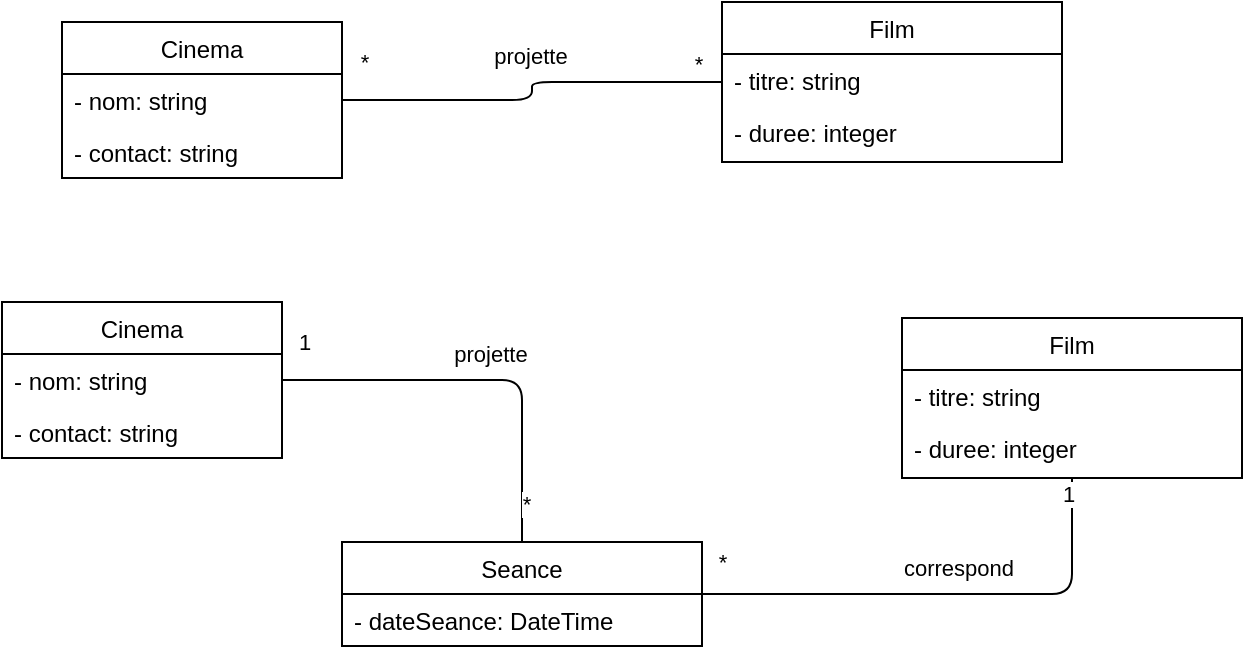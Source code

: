 <mxfile>
    <diagram id="LAFYDNiMsA5x-rxs9jXa" name="Page-1">
        <mxGraphModel dx="613" dy="440" grid="1" gridSize="10" guides="1" tooltips="1" connect="1" arrows="1" fold="1" page="1" pageScale="1" pageWidth="850" pageHeight="1100" math="0" shadow="0">
            <root>
                <mxCell id="0"/>
                <mxCell id="1" parent="0"/>
                <mxCell id="2" value="Cinema" style="swimlane;fontStyle=0;childLayout=stackLayout;horizontal=1;startSize=26;fillColor=none;horizontalStack=0;resizeParent=1;resizeParentMax=0;resizeLast=0;collapsible=1;marginBottom=0;" parent="1" vertex="1">
                    <mxGeometry x="40" y="50" width="140" height="78" as="geometry"/>
                </mxCell>
                <mxCell id="3" value="- nom: string" style="text;strokeColor=none;fillColor=none;align=left;verticalAlign=top;spacingLeft=4;spacingRight=4;overflow=hidden;rotatable=0;points=[[0,0.5],[1,0.5]];portConstraint=eastwest;" parent="2" vertex="1">
                    <mxGeometry y="26" width="140" height="26" as="geometry"/>
                </mxCell>
                <mxCell id="4" value="- contact: string" style="text;strokeColor=none;fillColor=none;align=left;verticalAlign=top;spacingLeft=4;spacingRight=4;overflow=hidden;rotatable=0;points=[[0,0.5],[1,0.5]];portConstraint=eastwest;" parent="2" vertex="1">
                    <mxGeometry y="52" width="140" height="26" as="geometry"/>
                </mxCell>
                <mxCell id="5" value="Film" style="swimlane;fontStyle=0;childLayout=stackLayout;horizontal=1;startSize=26;fillColor=none;horizontalStack=0;resizeParent=1;resizeParentMax=0;resizeLast=0;collapsible=1;marginBottom=0;" parent="1" vertex="1">
                    <mxGeometry x="370" y="40" width="170" height="80" as="geometry"/>
                </mxCell>
                <mxCell id="6" value="- titre: string" style="text;strokeColor=none;fillColor=none;align=left;verticalAlign=top;spacingLeft=4;spacingRight=4;overflow=hidden;rotatable=0;points=[[0,0.5],[1,0.5]];portConstraint=eastwest;" parent="5" vertex="1">
                    <mxGeometry y="26" width="170" height="26" as="geometry"/>
                </mxCell>
                <mxCell id="7" value="- duree: integer" style="text;strokeColor=none;fillColor=none;align=left;verticalAlign=top;spacingLeft=4;spacingRight=4;overflow=hidden;rotatable=0;points=[[0,0.5],[1,0.5]];portConstraint=eastwest;" parent="5" vertex="1">
                    <mxGeometry y="52" width="170" height="28" as="geometry"/>
                </mxCell>
                <mxCell id="9" value="" style="endArrow=none;html=1;edgeStyle=orthogonalEdgeStyle;" parent="1" source="2" target="5" edge="1">
                    <mxGeometry relative="1" as="geometry">
                        <mxPoint x="200" y="230" as="sourcePoint"/>
                        <mxPoint x="360" y="230" as="targetPoint"/>
                    </mxGeometry>
                </mxCell>
                <mxCell id="10" value="projette" style="edgeLabel;html=1;align=center;verticalAlign=middle;resizable=0;points=[];" parent="9" vertex="1" connectable="0">
                    <mxGeometry x="0.122" y="-1" relative="1" as="geometry">
                        <mxPoint x="-9" y="-14" as="offset"/>
                    </mxGeometry>
                </mxCell>
                <mxCell id="11" value="*" style="edgeLabel;html=1;align=center;verticalAlign=middle;resizable=0;points=[];" parent="9" vertex="1" connectable="0">
                    <mxGeometry x="0.875" y="2" relative="1" as="geometry">
                        <mxPoint y="-7" as="offset"/>
                    </mxGeometry>
                </mxCell>
                <mxCell id="12" value="*" style="edgeLabel;html=1;align=center;verticalAlign=middle;resizable=0;points=[];" parent="9" vertex="1" connectable="0">
                    <mxGeometry x="-0.733" y="-2" relative="1" as="geometry">
                        <mxPoint x="-16" y="-21" as="offset"/>
                    </mxGeometry>
                </mxCell>
                <mxCell id="13" value="Cinema" style="swimlane;fontStyle=0;childLayout=stackLayout;horizontal=1;startSize=26;fillColor=none;horizontalStack=0;resizeParent=1;resizeParentMax=0;resizeLast=0;collapsible=1;marginBottom=0;" vertex="1" parent="1">
                    <mxGeometry x="10" y="190" width="140" height="78" as="geometry"/>
                </mxCell>
                <mxCell id="14" value="- nom: string" style="text;strokeColor=none;fillColor=none;align=left;verticalAlign=top;spacingLeft=4;spacingRight=4;overflow=hidden;rotatable=0;points=[[0,0.5],[1,0.5]];portConstraint=eastwest;" vertex="1" parent="13">
                    <mxGeometry y="26" width="140" height="26" as="geometry"/>
                </mxCell>
                <mxCell id="15" value="- contact: string" style="text;strokeColor=none;fillColor=none;align=left;verticalAlign=top;spacingLeft=4;spacingRight=4;overflow=hidden;rotatable=0;points=[[0,0.5],[1,0.5]];portConstraint=eastwest;" vertex="1" parent="13">
                    <mxGeometry y="52" width="140" height="26" as="geometry"/>
                </mxCell>
                <mxCell id="16" value="Film" style="swimlane;fontStyle=0;childLayout=stackLayout;horizontal=1;startSize=26;fillColor=none;horizontalStack=0;resizeParent=1;resizeParentMax=0;resizeLast=0;collapsible=1;marginBottom=0;" vertex="1" parent="1">
                    <mxGeometry x="460" y="198" width="170" height="80" as="geometry"/>
                </mxCell>
                <mxCell id="17" value="- titre: string" style="text;strokeColor=none;fillColor=none;align=left;verticalAlign=top;spacingLeft=4;spacingRight=4;overflow=hidden;rotatable=0;points=[[0,0.5],[1,0.5]];portConstraint=eastwest;" vertex="1" parent="16">
                    <mxGeometry y="26" width="170" height="26" as="geometry"/>
                </mxCell>
                <mxCell id="18" value="- duree: integer" style="text;strokeColor=none;fillColor=none;align=left;verticalAlign=top;spacingLeft=4;spacingRight=4;overflow=hidden;rotatable=0;points=[[0,0.5],[1,0.5]];portConstraint=eastwest;" vertex="1" parent="16">
                    <mxGeometry y="52" width="170" height="28" as="geometry"/>
                </mxCell>
                <mxCell id="19" value="Seance" style="swimlane;fontStyle=0;childLayout=stackLayout;horizontal=1;startSize=26;fillColor=none;horizontalStack=0;resizeParent=1;resizeParentMax=0;resizeLast=0;collapsible=1;marginBottom=0;" vertex="1" parent="1">
                    <mxGeometry x="180" y="310" width="180" height="52" as="geometry"/>
                </mxCell>
                <mxCell id="20" value="- dateSeance: DateTime" style="text;strokeColor=none;fillColor=none;align=left;verticalAlign=top;spacingLeft=4;spacingRight=4;overflow=hidden;rotatable=0;points=[[0,0.5],[1,0.5]];portConstraint=eastwest;" vertex="1" parent="19">
                    <mxGeometry y="26" width="180" height="26" as="geometry"/>
                </mxCell>
                <mxCell id="22" value="" style="endArrow=none;html=1;edgeStyle=orthogonalEdgeStyle;" edge="1" parent="1" source="13" target="19">
                    <mxGeometry relative="1" as="geometry">
                        <mxPoint x="190" y="99" as="sourcePoint"/>
                        <mxPoint x="380" y="90" as="targetPoint"/>
                    </mxGeometry>
                </mxCell>
                <mxCell id="23" value="projette" style="edgeLabel;html=1;align=center;verticalAlign=middle;resizable=0;points=[];" vertex="1" connectable="0" parent="22">
                    <mxGeometry x="0.122" y="-1" relative="1" as="geometry">
                        <mxPoint x="-9" y="-14" as="offset"/>
                    </mxGeometry>
                </mxCell>
                <mxCell id="24" value="*" style="edgeLabel;html=1;align=center;verticalAlign=middle;resizable=0;points=[];" vertex="1" connectable="0" parent="22">
                    <mxGeometry x="0.875" y="2" relative="1" as="geometry">
                        <mxPoint y="-7" as="offset"/>
                    </mxGeometry>
                </mxCell>
                <mxCell id="25" value="1" style="edgeLabel;html=1;align=center;verticalAlign=middle;resizable=0;points=[];" vertex="1" connectable="0" parent="22">
                    <mxGeometry x="-0.733" y="-2" relative="1" as="geometry">
                        <mxPoint x="-16" y="-21" as="offset"/>
                    </mxGeometry>
                </mxCell>
                <mxCell id="26" value="" style="endArrow=none;html=1;edgeStyle=orthogonalEdgeStyle;" edge="1" parent="1" source="19" target="16">
                    <mxGeometry relative="1" as="geometry">
                        <mxPoint x="200" y="109" as="sourcePoint"/>
                        <mxPoint x="390" y="100" as="targetPoint"/>
                    </mxGeometry>
                </mxCell>
                <mxCell id="27" value="correspond" style="edgeLabel;html=1;align=center;verticalAlign=middle;resizable=0;points=[];" vertex="1" connectable="0" parent="26">
                    <mxGeometry x="0.122" y="-1" relative="1" as="geometry">
                        <mxPoint x="-9" y="-14" as="offset"/>
                    </mxGeometry>
                </mxCell>
                <mxCell id="28" value="1" style="edgeLabel;html=1;align=center;verticalAlign=middle;resizable=0;points=[];" vertex="1" connectable="0" parent="26">
                    <mxGeometry x="0.875" y="2" relative="1" as="geometry">
                        <mxPoint y="-7" as="offset"/>
                    </mxGeometry>
                </mxCell>
                <mxCell id="29" value="*" style="edgeLabel;html=1;align=center;verticalAlign=middle;resizable=0;points=[];" vertex="1" connectable="0" parent="26">
                    <mxGeometry x="-0.733" y="-2" relative="1" as="geometry">
                        <mxPoint x="-23" y="-18" as="offset"/>
                    </mxGeometry>
                </mxCell>
            </root>
        </mxGraphModel>
    </diagram>
</mxfile>